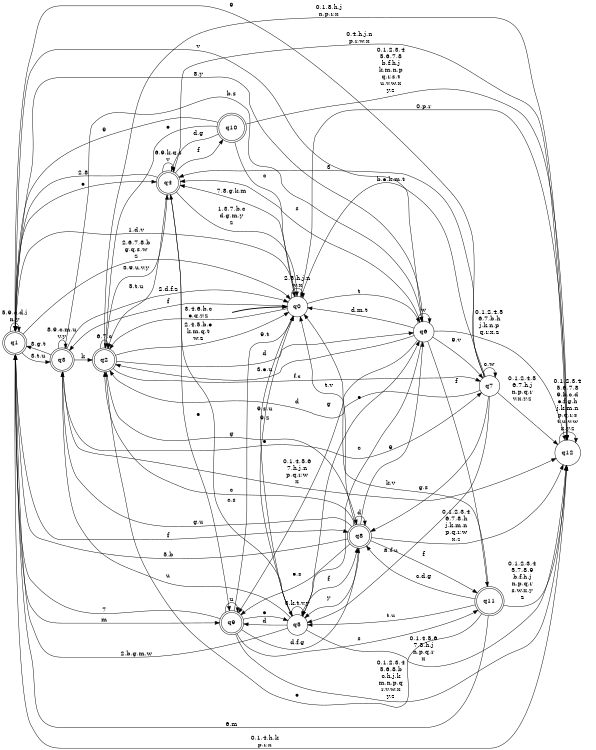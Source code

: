digraph BlueStar {
__start0 [style = invis, shape = none, label = "", width = 0, height = 0];

rankdir=LR;
size="8,5";

s0 [style="filled", color="black", fillcolor="white" shape="circle", label="q0"];
s1 [style="rounded,filled", color="black", fillcolor="white" shape="doublecircle", label="q1"];
s2 [style="rounded,filled", color="black", fillcolor="white" shape="doublecircle", label="q2"];
s3 [style="rounded,filled", color="black", fillcolor="white" shape="doublecircle", label="q3"];
s4 [style="rounded,filled", color="black", fillcolor="white" shape="doublecircle", label="q4"];
s5 [style="filled", color="black", fillcolor="white" shape="circle", label="q5"];
s6 [style="filled", color="black", fillcolor="white" shape="circle", label="q6"];
s7 [style="filled", color="black", fillcolor="white" shape="circle", label="q7"];
s8 [style="rounded,filled", color="black", fillcolor="white" shape="doublecircle", label="q8"];
s9 [style="rounded,filled", color="black", fillcolor="white" shape="doublecircle", label="q9"];
s10 [style="rounded,filled", color="black", fillcolor="white" shape="doublecircle", label="q10"];
s11 [style="rounded,filled", color="black", fillcolor="white" shape="doublecircle", label="q11"];
s12 [style="filled", color="black", fillcolor="white" shape="circle", label="q12"];
subgraph cluster_main { 
	graph [pad=".75", ranksep="0.15", nodesep="0.15"];
	 style=invis; 
	__start0 -> s0 [penwidth=2];
}
s0 -> s0 [label="2,5,h,j,n\nw,x"];
s0 -> s1 [label="1,d,v"];
s0 -> s2 [label="3,4,6,b,c\ne,q,y,z"];
s0 -> s3 [label="f"];
s0 -> s4 [label="7,8,g,k,m"];
s0 -> s5 [label="9,s,u"];
s0 -> s6 [label="t"];
s0 -> s12 [label="0,p,r"];
s1 -> s0 [label="2,6,7,8,b\ng,q,s,w\nz"];
s1 -> s1 [label="5,9,c,d,j\nn,y"];
s1 -> s3 [label="3,t,u"];
s1 -> s4 [label="e"];
s1 -> s6 [label="v"];
s1 -> s8 [label="f"];
s1 -> s9 [label="m"];
s1 -> s12 [label="0,1,4,h,k\np,r,x"];
s2 -> s0 [label="2,4,5,b,e\nk,m,q,t\nw,z"];
s2 -> s2 [label="6,7,c"];
s2 -> s4 [label="3,9,u,v,y"];
s2 -> s6 [label="d"];
s2 -> s7 [label="f,s"];
s2 -> s8 [label="g"];
s2 -> s12 [label="0,1,8,h,j\nn,p,r,x"];
s3 -> s0 [label="2,d,f,z"];
s3 -> s1 [label="3,g,t"];
s3 -> s2 [label="k"];
s3 -> s3 [label="8,9,c,m,u\nv,y"];
s3 -> s6 [label="b,s"];
s3 -> s7 [label="e"];
s3 -> s12 [label="0,1,4,5,6\n7,h,j,n\np,q,r,w\nx"];
s4 -> s0 [label="1,3,7,b,c\nd,g,m,y\nz"];
s4 -> s1 [label="2,8"];
s4 -> s2 [label="5,t,u"];
s4 -> s4 [label="6,9,k,q,s\nv"];
s4 -> s9 [label="e"];
s4 -> s10 [label="f"];
s4 -> s12 [label="0,4,h,j,n\np,r,w,x"];
s5 -> s0 [label="9,z"];
s5 -> s1 [label="2,b,g,m,w"];
s5 -> s3 [label="u"];
s5 -> s4 [label="c,s"];
s5 -> s5 [label="3,k,t,v,y"];
s5 -> s6 [label="e"];
s5 -> s8 [label="f"];
s5 -> s9 [label="d"];
s5 -> s12 [label="0,1,4,5,6\n7,8,h,j\nn,p,q,r\nx"];
s6 -> s0 [label="d,m,t"];
s6 -> s1 [label="8,y"];
s6 -> s2 [label="3,e,u"];
s6 -> s4 [label="s"];
s6 -> s5 [label="c"];
s6 -> s6 [label="w"];
s6 -> s7 [label="9,v"];
s6 -> s9 [label="g"];
s6 -> s11 [label="f"];
s6 -> s12 [label="0,1,2,4,5\n6,7,b,h\nj,k,n,p\nq,r,x,z"];
s7 -> s0 [label="b,e,k,m,t"];
s7 -> s1 [label="9"];
s7 -> s2 [label="d"];
s7 -> s4 [label="3"];
s7 -> s5 [label="8,f,u"];
s7 -> s7 [label="c,w"];
s7 -> s8 [label="g,s"];
s7 -> s12 [label="0,1,2,4,5\n6,7,h,j\nn,p,q,r\nv,x,y,z"];
s8 -> s0 [label="t,v"];
s8 -> s1 [label="5,b"];
s8 -> s2 [label="c"];
s8 -> s3 [label="g,u"];
s8 -> s5 [label="y"];
s8 -> s6 [label="9"];
s8 -> s8 [label="d"];
s8 -> s9 [label="e,s"];
s8 -> s11 [label="f"];
s8 -> s12 [label="0,1,2,3,4\n6,7,8,h\nj,k,m,n\np,q,r,w\nx,z"];
s9 -> s0 [label="9,t"];
s9 -> s1 [label="7"];
s9 -> s5 [label="e"];
s9 -> s8 [label="d,f,g"];
s9 -> s9 [label="u"];
s9 -> s11 [label="s"];
s9 -> s12 [label="0,1,2,3,4\n5,6,8,b\nc,h,j,k\nm,n,p,q\nr,v,w,x\ny,z"];
s10 -> s0 [label="c"];
s10 -> s1 [label="9"];
s10 -> s2 [label="e"];
s10 -> s4 [label="d,g"];
s10 -> s12 [label="0,1,2,3,4\n5,6,7,8\nb,f,h,j\nk,m,n,p\nq,r,s,t\nu,v,w,x\ny,z"];
s11 -> s0 [label="k,v"];
s11 -> s1 [label="6,m"];
s11 -> s2 [label="e"];
s11 -> s5 [label="t,u"];
s11 -> s8 [label="c,d,g"];
s11 -> s12 [label="0,1,2,3,4\n5,7,8,9\nb,f,h,j\nn,p,q,r\ns,w,x,y\nz"];
s12 -> s12 [label="0,1,2,3,4\n5,6,7,8\n9,b,c,d\ne,f,g,h\nj,k,m,n\np,q,r,s\nt,u,v,w\nx,y,z"];

}